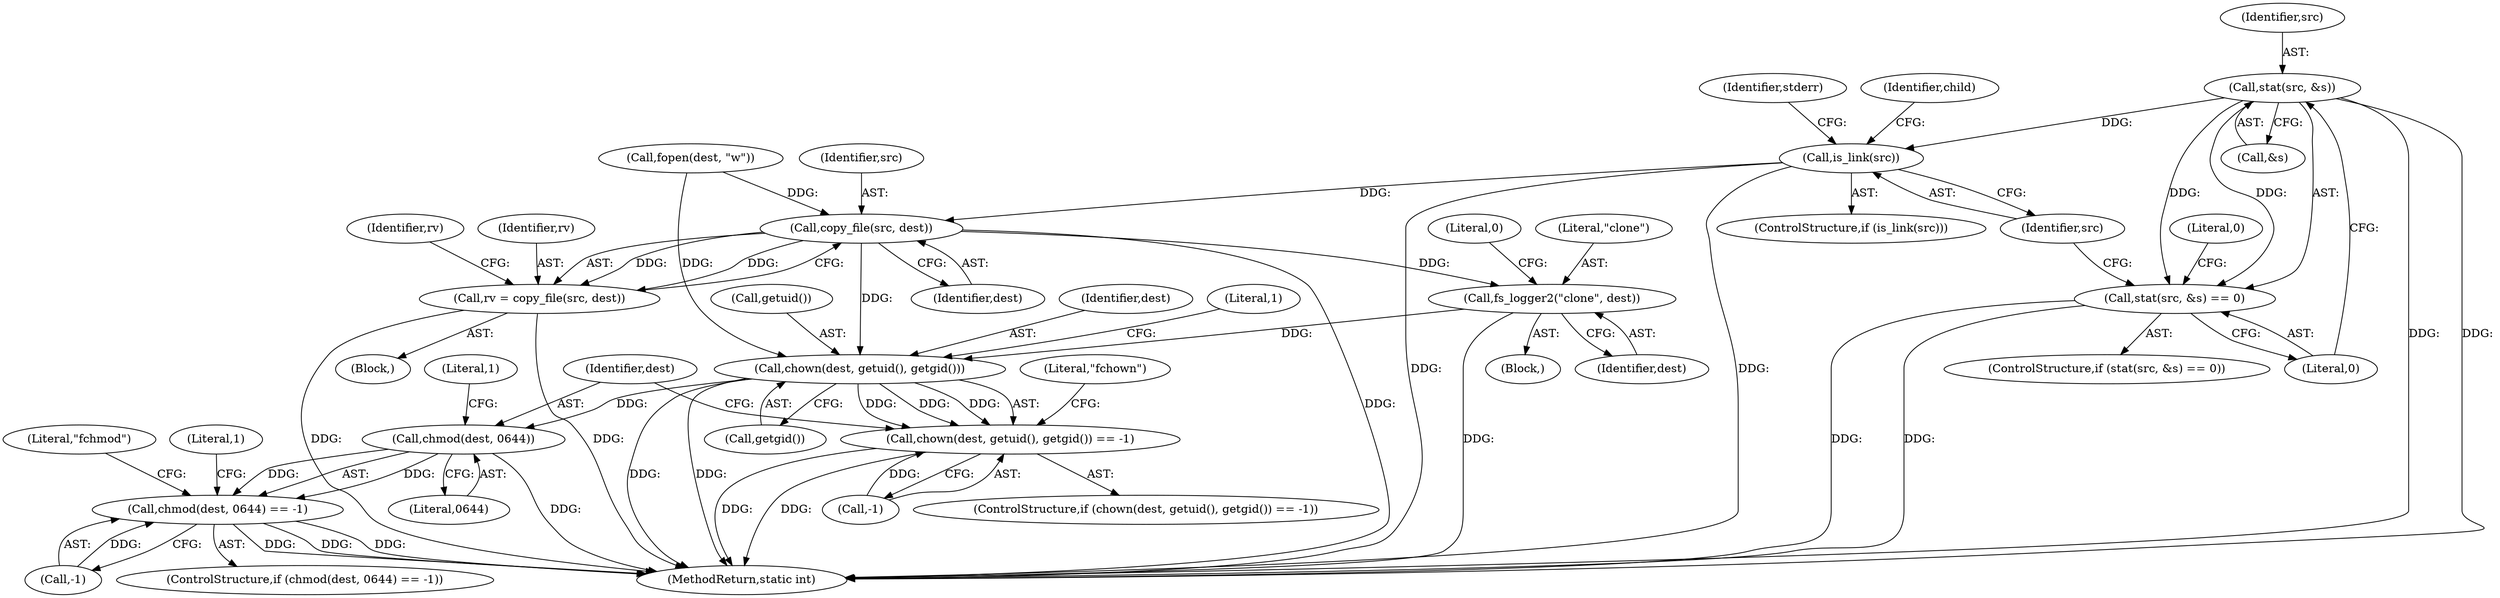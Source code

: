 digraph "1_firejail_903fd8a0789ca3cc3c21d84cd0282481515592ef_2@del" {
"1000145" [label="(Call,stat(src, &s))"];
"1000144" [label="(Call,stat(src, &s) == 0)"];
"1000152" [label="(Call,is_link(src))"];
"1000180" [label="(Call,copy_file(src, dest))"];
"1000178" [label="(Call,rv = copy_file(src, dest))"];
"1000190" [label="(Call,fs_logger2(\"clone\", dest))"];
"1000201" [label="(Call,chown(dest, getuid(), getgid()))"];
"1000200" [label="(Call,chown(dest, getuid(), getgid()) == -1)"];
"1000211" [label="(Call,chmod(dest, 0644))"];
"1000210" [label="(Call,chmod(dest, 0644) == -1)"];
"1000156" [label="(Identifier,stderr)"];
"1000203" [label="(Call,getuid())"];
"1000199" [label="(ControlStructure,if (chown(dest, getuid(), getgid()) == -1))"];
"1000204" [label="(Call,getgid())"];
"1000200" [label="(Call,chown(dest, getuid(), getgid()) == -1)"];
"1000143" [label="(ControlStructure,if (stat(src, &s) == 0))"];
"1000214" [label="(Call,-1)"];
"1000147" [label="(Call,&s)"];
"1000209" [label="(ControlStructure,if (chmod(dest, 0644) == -1))"];
"1000151" [label="(ControlStructure,if (is_link(src)))"];
"1000174" [label="(Block,)"];
"1000217" [label="(Literal,\"fchmod\")"];
"1000213" [label="(Literal,0644)"];
"1000210" [label="(Call,chmod(dest, 0644) == -1)"];
"1000178" [label="(Call,rv = copy_file(src, dest))"];
"1000146" [label="(Identifier,src)"];
"1000190" [label="(Call,fs_logger2(\"clone\", dest))"];
"1000144" [label="(Call,stat(src, &s) == 0)"];
"1000145" [label="(Call,stat(src, &s))"];
"1000184" [label="(Identifier,rv)"];
"1000222" [label="(MethodReturn,static int)"];
"1000152" [label="(Call,is_link(src))"];
"1000192" [label="(Identifier,dest)"];
"1000208" [label="(Literal,\"fchown\")"];
"1000189" [label="(Block,)"];
"1000113" [label="(Call,fopen(dest, \"w\"))"];
"1000182" [label="(Identifier,dest)"];
"1000205" [label="(Call,-1)"];
"1000181" [label="(Identifier,src)"];
"1000179" [label="(Identifier,rv)"];
"1000191" [label="(Literal,\"clone\")"];
"1000211" [label="(Call,chmod(dest, 0644))"];
"1000194" [label="(Literal,0)"];
"1000202" [label="(Identifier,dest)"];
"1000219" [label="(Literal,1)"];
"1000201" [label="(Call,chown(dest, getuid(), getgid()))"];
"1000149" [label="(Literal,0)"];
"1000215" [label="(Literal,1)"];
"1000221" [label="(Literal,0)"];
"1000162" [label="(Identifier,child)"];
"1000180" [label="(Call,copy_file(src, dest))"];
"1000206" [label="(Literal,1)"];
"1000153" [label="(Identifier,src)"];
"1000212" [label="(Identifier,dest)"];
"1000145" -> "1000144"  [label="AST: "];
"1000145" -> "1000147"  [label="CFG: "];
"1000146" -> "1000145"  [label="AST: "];
"1000147" -> "1000145"  [label="AST: "];
"1000149" -> "1000145"  [label="CFG: "];
"1000145" -> "1000222"  [label="DDG: "];
"1000145" -> "1000222"  [label="DDG: "];
"1000145" -> "1000144"  [label="DDG: "];
"1000145" -> "1000144"  [label="DDG: "];
"1000145" -> "1000152"  [label="DDG: "];
"1000144" -> "1000143"  [label="AST: "];
"1000144" -> "1000149"  [label="CFG: "];
"1000149" -> "1000144"  [label="AST: "];
"1000153" -> "1000144"  [label="CFG: "];
"1000221" -> "1000144"  [label="CFG: "];
"1000144" -> "1000222"  [label="DDG: "];
"1000144" -> "1000222"  [label="DDG: "];
"1000152" -> "1000151"  [label="AST: "];
"1000152" -> "1000153"  [label="CFG: "];
"1000153" -> "1000152"  [label="AST: "];
"1000156" -> "1000152"  [label="CFG: "];
"1000162" -> "1000152"  [label="CFG: "];
"1000152" -> "1000222"  [label="DDG: "];
"1000152" -> "1000222"  [label="DDG: "];
"1000152" -> "1000180"  [label="DDG: "];
"1000180" -> "1000178"  [label="AST: "];
"1000180" -> "1000182"  [label="CFG: "];
"1000181" -> "1000180"  [label="AST: "];
"1000182" -> "1000180"  [label="AST: "];
"1000178" -> "1000180"  [label="CFG: "];
"1000180" -> "1000222"  [label="DDG: "];
"1000180" -> "1000178"  [label="DDG: "];
"1000180" -> "1000178"  [label="DDG: "];
"1000113" -> "1000180"  [label="DDG: "];
"1000180" -> "1000190"  [label="DDG: "];
"1000180" -> "1000201"  [label="DDG: "];
"1000178" -> "1000174"  [label="AST: "];
"1000179" -> "1000178"  [label="AST: "];
"1000184" -> "1000178"  [label="CFG: "];
"1000178" -> "1000222"  [label="DDG: "];
"1000178" -> "1000222"  [label="DDG: "];
"1000190" -> "1000189"  [label="AST: "];
"1000190" -> "1000192"  [label="CFG: "];
"1000191" -> "1000190"  [label="AST: "];
"1000192" -> "1000190"  [label="AST: "];
"1000194" -> "1000190"  [label="CFG: "];
"1000190" -> "1000222"  [label="DDG: "];
"1000190" -> "1000201"  [label="DDG: "];
"1000201" -> "1000200"  [label="AST: "];
"1000201" -> "1000204"  [label="CFG: "];
"1000202" -> "1000201"  [label="AST: "];
"1000203" -> "1000201"  [label="AST: "];
"1000204" -> "1000201"  [label="AST: "];
"1000206" -> "1000201"  [label="CFG: "];
"1000201" -> "1000222"  [label="DDG: "];
"1000201" -> "1000222"  [label="DDG: "];
"1000201" -> "1000200"  [label="DDG: "];
"1000201" -> "1000200"  [label="DDG: "];
"1000201" -> "1000200"  [label="DDG: "];
"1000113" -> "1000201"  [label="DDG: "];
"1000201" -> "1000211"  [label="DDG: "];
"1000200" -> "1000199"  [label="AST: "];
"1000200" -> "1000205"  [label="CFG: "];
"1000205" -> "1000200"  [label="AST: "];
"1000208" -> "1000200"  [label="CFG: "];
"1000212" -> "1000200"  [label="CFG: "];
"1000200" -> "1000222"  [label="DDG: "];
"1000200" -> "1000222"  [label="DDG: "];
"1000205" -> "1000200"  [label="DDG: "];
"1000211" -> "1000210"  [label="AST: "];
"1000211" -> "1000213"  [label="CFG: "];
"1000212" -> "1000211"  [label="AST: "];
"1000213" -> "1000211"  [label="AST: "];
"1000215" -> "1000211"  [label="CFG: "];
"1000211" -> "1000222"  [label="DDG: "];
"1000211" -> "1000210"  [label="DDG: "];
"1000211" -> "1000210"  [label="DDG: "];
"1000210" -> "1000209"  [label="AST: "];
"1000210" -> "1000214"  [label="CFG: "];
"1000214" -> "1000210"  [label="AST: "];
"1000217" -> "1000210"  [label="CFG: "];
"1000219" -> "1000210"  [label="CFG: "];
"1000210" -> "1000222"  [label="DDG: "];
"1000210" -> "1000222"  [label="DDG: "];
"1000210" -> "1000222"  [label="DDG: "];
"1000214" -> "1000210"  [label="DDG: "];
}
